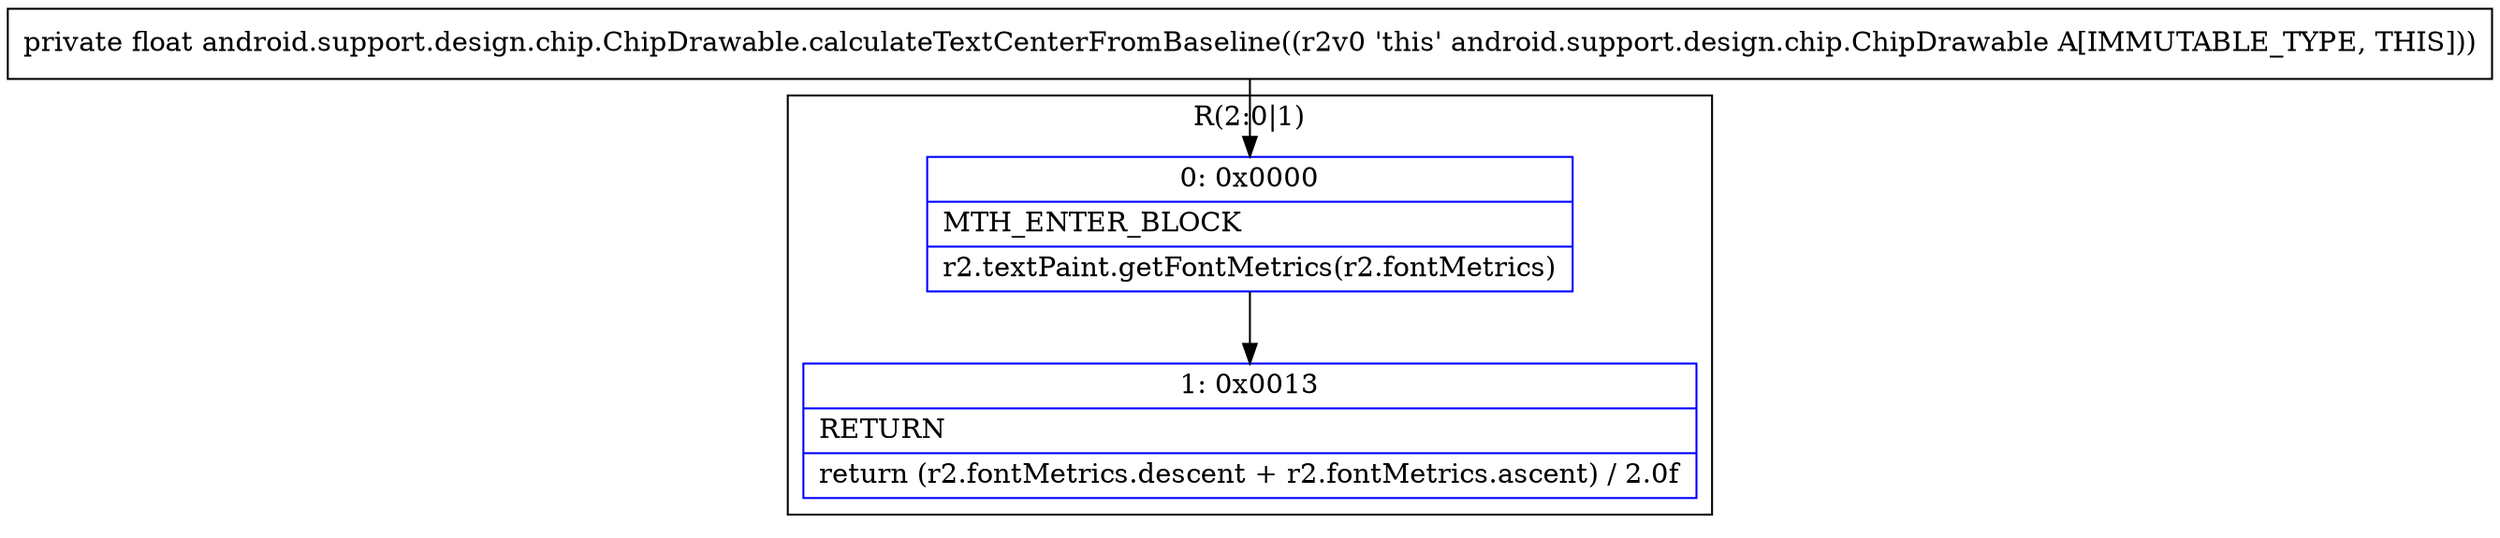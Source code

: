 digraph "CFG forandroid.support.design.chip.ChipDrawable.calculateTextCenterFromBaseline()F" {
subgraph cluster_Region_1237137854 {
label = "R(2:0|1)";
node [shape=record,color=blue];
Node_0 [shape=record,label="{0\:\ 0x0000|MTH_ENTER_BLOCK\l|r2.textPaint.getFontMetrics(r2.fontMetrics)\l}"];
Node_1 [shape=record,label="{1\:\ 0x0013|RETURN\l|return (r2.fontMetrics.descent + r2.fontMetrics.ascent) \/ 2.0f\l}"];
}
MethodNode[shape=record,label="{private float android.support.design.chip.ChipDrawable.calculateTextCenterFromBaseline((r2v0 'this' android.support.design.chip.ChipDrawable A[IMMUTABLE_TYPE, THIS])) }"];
MethodNode -> Node_0;
Node_0 -> Node_1;
}

